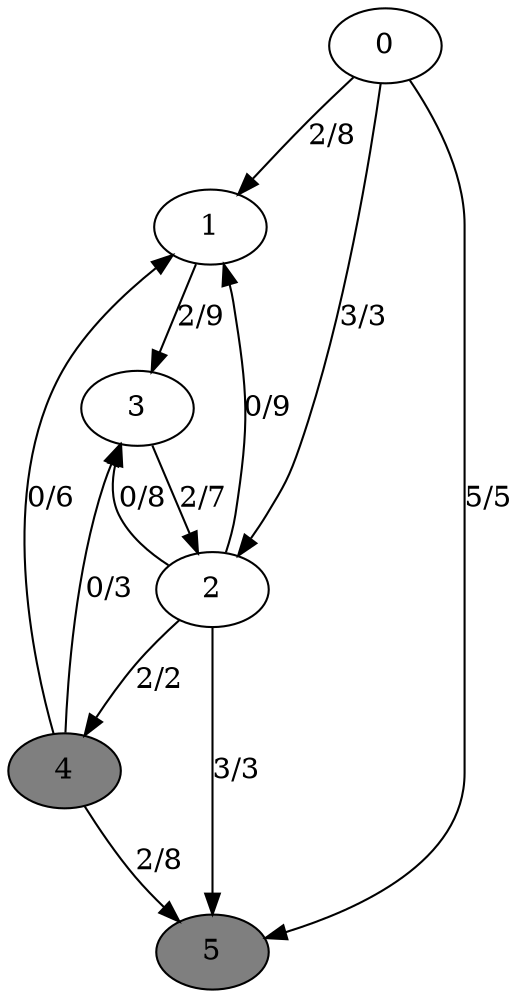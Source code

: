 digraph G {
	0[style=filled fillcolor=grey100];
	0->1[label ="2/8"] ;
	0->2[label ="3/3"] ;
	0->5[label ="5/5"] ;
	1[style=filled fillcolor=grey100];
	1->3[label ="2/9"] ;
	2[style=filled fillcolor=grey100];
	2->1[label ="0/9"] ;
	2->3[label ="0/8"] ;
	2->4[label ="2/2"] ;
	2->5[label ="3/3"] ;
	3[style=filled fillcolor=grey100];
	3->2[label ="2/7"] ;
	4[style=filled fillcolor=grey50];
	4->1[label ="0/6"] ;
	4->3[label ="0/3"] ;
	4->5[label ="2/8"] ;
	5[style=filled fillcolor=grey50];
}

